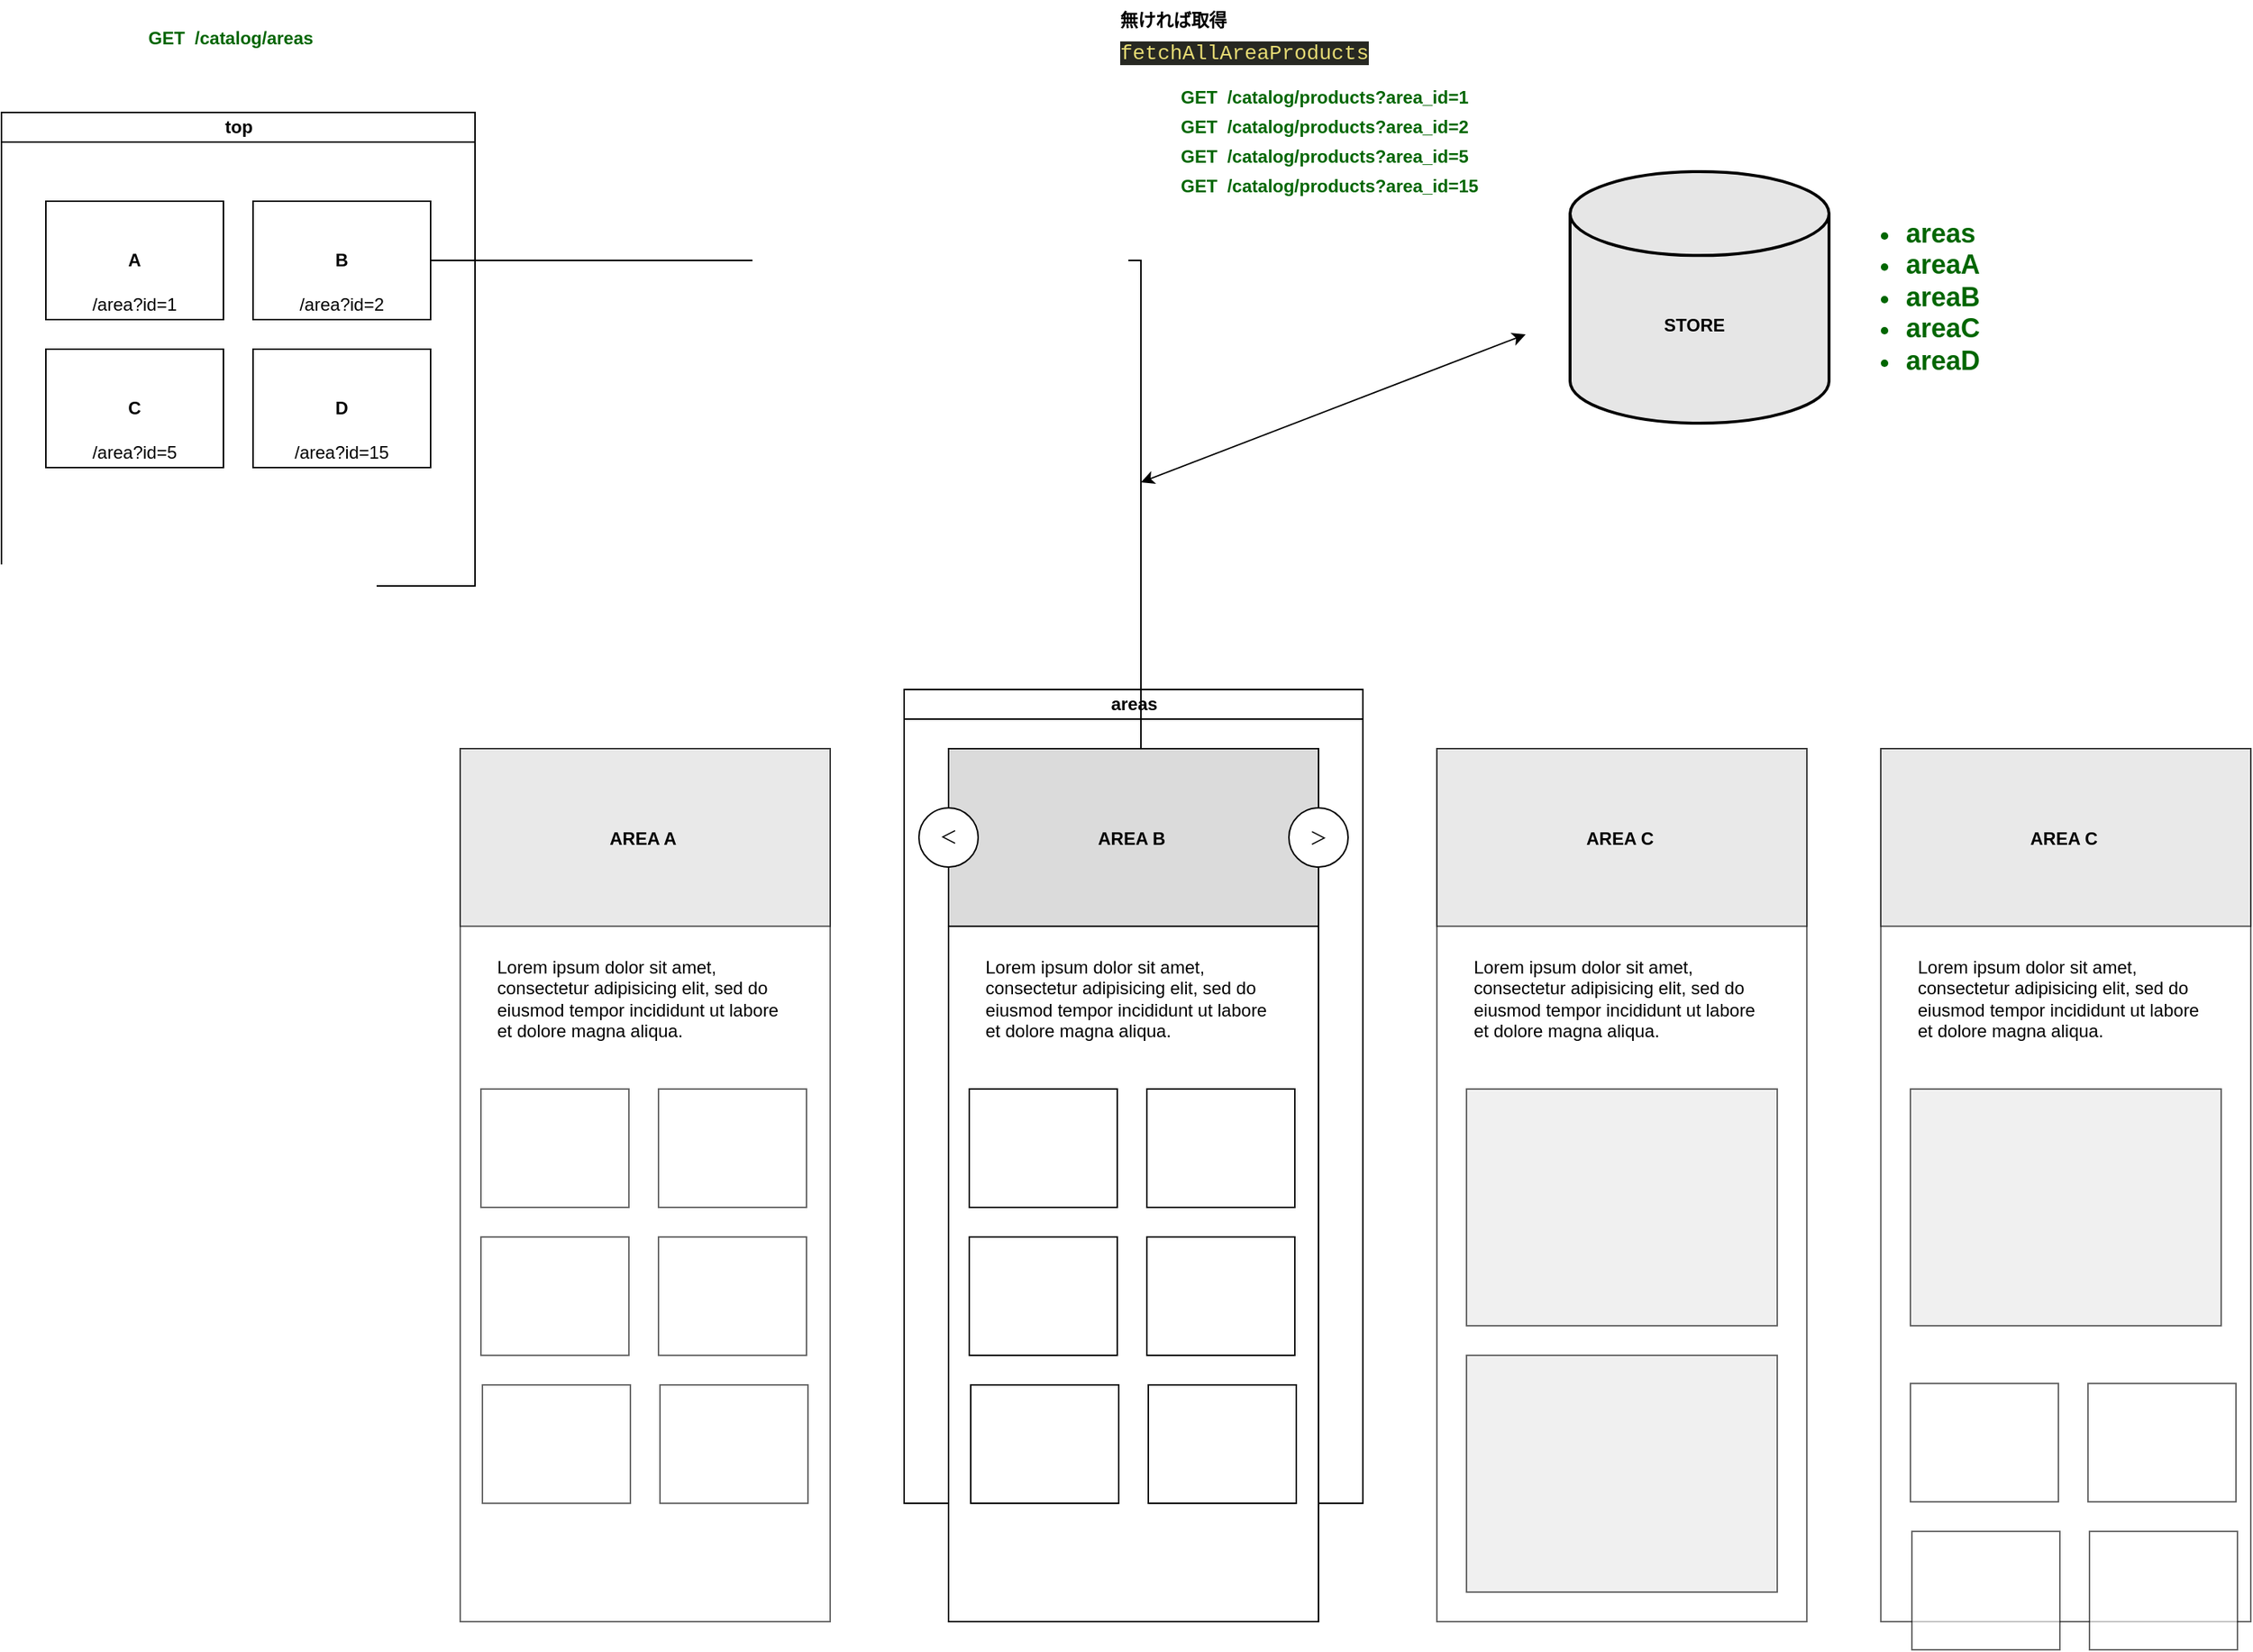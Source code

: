 <mxfile version="14.6.11" type="github">
  <diagram id="C5RBs43oDa-KdzZeNtuy" name="Page-1">
    <mxGraphModel dx="1773" dy="1271" grid="1" gridSize="10" guides="1" tooltips="1" connect="1" arrows="1" fold="1" page="1" pageScale="1" pageWidth="827" pageHeight="1169" math="0" shadow="0">
      <root>
        <mxCell id="WIyWlLk6GJQsqaUBKTNV-0" />
        <mxCell id="WIyWlLk6GJQsqaUBKTNV-1" parent="WIyWlLk6GJQsqaUBKTNV-0" />
        <mxCell id="VVKggrItEhhPszAlmE28-15" value="top" style="swimlane;html=1;startSize=20;horizontal=1;containerType=tree;" vertex="1" parent="WIyWlLk6GJQsqaUBKTNV-1">
          <mxGeometry x="60" y="130" width="320" height="320" as="geometry" />
        </mxCell>
        <mxCell id="VVKggrItEhhPszAlmE28-17" value="&lt;b&gt;A&lt;/b&gt;" style="whiteSpace=wrap;html=1;treeFolding=1;treeMoving=1;newEdgeStyle={&quot;edgeStyle&quot;:&quot;elbowEdgeStyle&quot;,&quot;startArrow&quot;:&quot;none&quot;,&quot;endArrow&quot;:&quot;none&quot;};" vertex="1" parent="VVKggrItEhhPszAlmE28-15">
          <mxGeometry x="30" y="60" width="120" height="80" as="geometry" />
        </mxCell>
        <mxCell id="VVKggrItEhhPszAlmE28-20" value="&lt;b&gt;B&lt;/b&gt;" style="whiteSpace=wrap;html=1;treeFolding=1;treeMoving=1;newEdgeStyle={&quot;edgeStyle&quot;:&quot;elbowEdgeStyle&quot;,&quot;startArrow&quot;:&quot;none&quot;,&quot;endArrow&quot;:&quot;none&quot;};" vertex="1" parent="VVKggrItEhhPszAlmE28-15">
          <mxGeometry x="170" y="60" width="120" height="80" as="geometry" />
        </mxCell>
        <mxCell id="VVKggrItEhhPszAlmE28-21" value="&lt;b&gt;C&lt;/b&gt;" style="whiteSpace=wrap;html=1;treeFolding=1;treeMoving=1;newEdgeStyle={&quot;edgeStyle&quot;:&quot;elbowEdgeStyle&quot;,&quot;startArrow&quot;:&quot;none&quot;,&quot;endArrow&quot;:&quot;none&quot;};" vertex="1" parent="VVKggrItEhhPszAlmE28-15">
          <mxGeometry x="30" y="160" width="120" height="80" as="geometry" />
        </mxCell>
        <mxCell id="VVKggrItEhhPszAlmE28-22" value="&lt;b&gt;D&lt;/b&gt;" style="whiteSpace=wrap;html=1;treeFolding=1;treeMoving=1;newEdgeStyle={&quot;edgeStyle&quot;:&quot;elbowEdgeStyle&quot;,&quot;startArrow&quot;:&quot;none&quot;,&quot;endArrow&quot;:&quot;none&quot;};" vertex="1" parent="VVKggrItEhhPszAlmE28-15">
          <mxGeometry x="170" y="160" width="120" height="80" as="geometry" />
        </mxCell>
        <UserObject label="/area?id=1" placeholders="1" id="VVKggrItEhhPszAlmE28-49">
          <mxCell style="text;html=1;strokeColor=none;fillColor=none;align=center;verticalAlign=middle;whiteSpace=wrap;overflow=hidden;" vertex="1" parent="VVKggrItEhhPszAlmE28-15">
            <mxGeometry x="10" y="120" width="160" height="20" as="geometry" />
          </mxCell>
        </UserObject>
        <UserObject label="/area?id=2" placeholders="1" id="VVKggrItEhhPszAlmE28-52">
          <mxCell style="text;html=1;strokeColor=none;fillColor=none;align=center;verticalAlign=middle;whiteSpace=wrap;overflow=hidden;" vertex="1" parent="VVKggrItEhhPszAlmE28-15">
            <mxGeometry x="150" y="120" width="160" height="20" as="geometry" />
          </mxCell>
        </UserObject>
        <UserObject label="/area?id=5" placeholders="1" id="VVKggrItEhhPszAlmE28-53">
          <mxCell style="text;html=1;strokeColor=none;fillColor=none;align=center;verticalAlign=middle;whiteSpace=wrap;overflow=hidden;" vertex="1" parent="VVKggrItEhhPszAlmE28-15">
            <mxGeometry x="10" y="220" width="160" height="20" as="geometry" />
          </mxCell>
        </UserObject>
        <UserObject label="/area?id=15" placeholders="1" id="VVKggrItEhhPszAlmE28-54">
          <mxCell style="text;html=1;strokeColor=none;fillColor=none;align=center;verticalAlign=middle;whiteSpace=wrap;overflow=hidden;" vertex="1" parent="VVKggrItEhhPszAlmE28-15">
            <mxGeometry x="150" y="220" width="160" height="20" as="geometry" />
          </mxCell>
        </UserObject>
        <mxCell id="VVKggrItEhhPszAlmE28-23" value="areas" style="swimlane;html=1;startSize=20;horizontal=1;containerType=tree;" vertex="1" parent="WIyWlLk6GJQsqaUBKTNV-1">
          <mxGeometry x="670" y="520" width="310" height="550" as="geometry" />
        </mxCell>
        <mxCell id="VVKggrItEhhPszAlmE28-36" value="" style="whiteSpace=wrap;html=1;treeFolding=1;treeMoving=1;newEdgeStyle={&quot;edgeStyle&quot;:&quot;elbowEdgeStyle&quot;,&quot;startArrow&quot;:&quot;none&quot;,&quot;endArrow&quot;:&quot;none&quot;};" vertex="1" parent="VVKggrItEhhPszAlmE28-23">
          <mxGeometry x="30" y="40" width="250" height="590" as="geometry" />
        </mxCell>
        <mxCell id="VVKggrItEhhPszAlmE28-37" value="&lt;h1&gt;&lt;br&gt;&lt;/h1&gt;&lt;p&gt;Lorem ipsum dolor sit amet, consectetur adipisicing elit, sed do eiusmod tempor incididunt ut labore et dolore magna aliqua.&lt;/p&gt;" style="text;html=1;strokeColor=none;fillColor=none;spacing=5;spacingTop=-20;whiteSpace=wrap;overflow=hidden;rounded=0;" vertex="1" parent="VVKggrItEhhPszAlmE28-23">
          <mxGeometry x="50" y="130" width="210" height="120" as="geometry" />
        </mxCell>
        <mxCell id="VVKggrItEhhPszAlmE28-43" value="" style="rounded=0;whiteSpace=wrap;html=1;fillColor=#DBDBDB;" vertex="1" parent="VVKggrItEhhPszAlmE28-23">
          <mxGeometry x="30" y="40" width="250" height="120" as="geometry" />
        </mxCell>
        <mxCell id="VVKggrItEhhPszAlmE28-44" value="" style="ellipse;whiteSpace=wrap;html=1;aspect=fixed;" vertex="1" parent="VVKggrItEhhPszAlmE28-23">
          <mxGeometry x="260" y="80" width="40" height="40" as="geometry" />
        </mxCell>
        <mxCell id="VVKggrItEhhPszAlmE28-45" value="" style="ellipse;whiteSpace=wrap;html=1;aspect=fixed;" vertex="1" parent="VVKggrItEhhPszAlmE28-23">
          <mxGeometry x="10" y="80" width="40" height="40" as="geometry" />
        </mxCell>
        <mxCell id="VVKggrItEhhPszAlmE28-46" value="＜" style="text;html=1;strokeColor=none;fillColor=none;align=center;verticalAlign=middle;whiteSpace=wrap;rounded=0;" vertex="1" parent="VVKggrItEhhPszAlmE28-23">
          <mxGeometry x="10" y="90" width="40" height="20" as="geometry" />
        </mxCell>
        <mxCell id="VVKggrItEhhPszAlmE28-47" value="＜" style="text;html=1;strokeColor=none;fillColor=none;align=center;verticalAlign=middle;whiteSpace=wrap;rounded=0;rotation=-180;" vertex="1" parent="VVKggrItEhhPszAlmE28-23">
          <mxGeometry x="260" y="90" width="40" height="20" as="geometry" />
        </mxCell>
        <mxCell id="VVKggrItEhhPszAlmE28-48" value="AREA B" style="text;strokeColor=none;fillColor=none;align=left;verticalAlign=top;spacingLeft=4;spacingRight=4;overflow=hidden;rotatable=0;points=[[0,0.5],[1,0.5]];portConstraint=eastwest;fontStyle=1" vertex="1" parent="VVKggrItEhhPszAlmE28-23">
          <mxGeometry x="125" y="87" width="60" height="26" as="geometry" />
        </mxCell>
        <mxCell id="VVKggrItEhhPszAlmE28-58" value="" style="rounded=0;whiteSpace=wrap;html=1;fontColor=#006600;fillColor=#ffffff;align=left;" vertex="1" parent="VVKggrItEhhPszAlmE28-23">
          <mxGeometry x="44" y="270" width="100" height="80" as="geometry" />
        </mxCell>
        <mxCell id="VVKggrItEhhPszAlmE28-59" value="" style="rounded=0;whiteSpace=wrap;html=1;fontColor=#006600;fillColor=#ffffff;align=left;" vertex="1" parent="VVKggrItEhhPszAlmE28-23">
          <mxGeometry x="164" y="270" width="100" height="80" as="geometry" />
        </mxCell>
        <mxCell id="VVKggrItEhhPszAlmE28-60" value="" style="rounded=0;whiteSpace=wrap;html=1;fontColor=#006600;fillColor=#ffffff;align=left;" vertex="1" parent="VVKggrItEhhPszAlmE28-23">
          <mxGeometry x="44" y="370" width="100" height="80" as="geometry" />
        </mxCell>
        <mxCell id="VVKggrItEhhPszAlmE28-61" value="" style="rounded=0;whiteSpace=wrap;html=1;fontColor=#006600;fillColor=#ffffff;align=left;" vertex="1" parent="VVKggrItEhhPszAlmE28-23">
          <mxGeometry x="164" y="370" width="100" height="80" as="geometry" />
        </mxCell>
        <mxCell id="VVKggrItEhhPszAlmE28-62" value="" style="rounded=0;whiteSpace=wrap;html=1;fontColor=#006600;fillColor=#ffffff;align=left;" vertex="1" parent="VVKggrItEhhPszAlmE28-23">
          <mxGeometry x="45" y="470" width="100" height="80" as="geometry" />
        </mxCell>
        <mxCell id="VVKggrItEhhPszAlmE28-63" value="" style="rounded=0;whiteSpace=wrap;html=1;fontColor=#006600;fillColor=#ffffff;align=left;" vertex="1" parent="VVKggrItEhhPszAlmE28-23">
          <mxGeometry x="165" y="470" width="100" height="80" as="geometry" />
        </mxCell>
        <mxCell id="VVKggrItEhhPszAlmE28-32" value="&lt;b&gt;GET&amp;nbsp; /catalog/products?area_id=1&lt;/b&gt;" style="text;html=1;strokeColor=none;fillColor=none;align=left;verticalAlign=middle;whiteSpace=wrap;rounded=0;fontColor=#006600;" vertex="1" parent="WIyWlLk6GJQsqaUBKTNV-1">
          <mxGeometry x="855" y="110" width="270" height="20" as="geometry" />
        </mxCell>
        <mxCell id="VVKggrItEhhPszAlmE28-33" value="&lt;b&gt;GET&amp;nbsp; /catalog/areas&lt;/b&gt;" style="text;html=1;strokeColor=none;fillColor=none;align=center;verticalAlign=middle;whiteSpace=wrap;rounded=0;fontColor=#006600;" vertex="1" parent="WIyWlLk6GJQsqaUBKTNV-1">
          <mxGeometry x="80" y="70" width="270" height="20" as="geometry" />
        </mxCell>
        <mxCell id="VVKggrItEhhPszAlmE28-35" value="" style="edgeStyle=elbowEdgeStyle;rounded=0;orthogonalLoop=1;jettySize=auto;html=1;elbow=horizontal;startArrow=none;endArrow=none;" edge="1" source="VVKggrItEhhPszAlmE28-20" target="VVKggrItEhhPszAlmE28-36" parent="WIyWlLk6GJQsqaUBKTNV-1">
          <mxGeometry relative="1" as="geometry">
            <Array as="points">
              <mxPoint x="830" y="450" />
            </Array>
          </mxGeometry>
        </mxCell>
        <mxCell id="VVKggrItEhhPszAlmE28-55" value="&lt;b&gt;GET&amp;nbsp; /catalog/products?area_id=2&lt;/b&gt;" style="text;html=1;strokeColor=none;fillColor=none;align=left;verticalAlign=middle;whiteSpace=wrap;rounded=0;fontColor=#006600;" vertex="1" parent="WIyWlLk6GJQsqaUBKTNV-1">
          <mxGeometry x="855" y="130" width="270" height="20" as="geometry" />
        </mxCell>
        <mxCell id="VVKggrItEhhPszAlmE28-56" value="&lt;b&gt;GET&amp;nbsp; /catalog/products?area_id=5&lt;/b&gt;" style="text;html=1;strokeColor=none;fillColor=none;align=left;verticalAlign=middle;whiteSpace=wrap;rounded=0;fontColor=#006600;" vertex="1" parent="WIyWlLk6GJQsqaUBKTNV-1">
          <mxGeometry x="855" y="150" width="270" height="20" as="geometry" />
        </mxCell>
        <mxCell id="VVKggrItEhhPszAlmE28-57" value="&lt;b&gt;GET&amp;nbsp; /catalog/products?area_id=15&lt;/b&gt;" style="text;html=1;strokeColor=none;fillColor=none;align=left;verticalAlign=middle;whiteSpace=wrap;rounded=0;fontColor=#006600;" vertex="1" parent="WIyWlLk6GJQsqaUBKTNV-1">
          <mxGeometry x="855" y="170" width="270" height="20" as="geometry" />
        </mxCell>
        <mxCell id="VVKggrItEhhPszAlmE28-64" value="" style="whiteSpace=wrap;html=1;treeFolding=1;treeMoving=1;newEdgeStyle={&quot;edgeStyle&quot;:&quot;elbowEdgeStyle&quot;,&quot;startArrow&quot;:&quot;none&quot;,&quot;endArrow&quot;:&quot;none&quot;};opacity=60;" vertex="1" parent="WIyWlLk6GJQsqaUBKTNV-1">
          <mxGeometry x="370" y="560" width="250" height="590" as="geometry" />
        </mxCell>
        <mxCell id="VVKggrItEhhPszAlmE28-65" value="&lt;h1&gt;&lt;br&gt;&lt;/h1&gt;&lt;p&gt;Lorem ipsum dolor sit amet, consectetur adipisicing elit, sed do eiusmod tempor incididunt ut labore et dolore magna aliqua.&lt;/p&gt;" style="text;html=1;strokeColor=none;fillColor=none;spacing=5;spacingTop=-20;whiteSpace=wrap;overflow=hidden;rounded=0;opacity=60;" vertex="1" parent="WIyWlLk6GJQsqaUBKTNV-1">
          <mxGeometry x="390" y="650" width="210" height="120" as="geometry" />
        </mxCell>
        <mxCell id="VVKggrItEhhPszAlmE28-66" value="" style="rounded=0;whiteSpace=wrap;html=1;fillColor=#DBDBDB;opacity=60;" vertex="1" parent="WIyWlLk6GJQsqaUBKTNV-1">
          <mxGeometry x="370" y="560" width="250" height="120" as="geometry" />
        </mxCell>
        <mxCell id="VVKggrItEhhPszAlmE28-67" value="AREA A" style="text;strokeColor=none;fillColor=none;align=left;verticalAlign=top;spacingLeft=4;spacingRight=4;overflow=hidden;rotatable=0;points=[[0,0.5],[1,0.5]];portConstraint=eastwest;fontStyle=1;opacity=60;" vertex="1" parent="WIyWlLk6GJQsqaUBKTNV-1">
          <mxGeometry x="465" y="607" width="60" height="26" as="geometry" />
        </mxCell>
        <mxCell id="VVKggrItEhhPszAlmE28-68" value="" style="rounded=0;whiteSpace=wrap;html=1;fontColor=#006600;fillColor=#ffffff;align=left;opacity=60;" vertex="1" parent="WIyWlLk6GJQsqaUBKTNV-1">
          <mxGeometry x="384" y="790" width="100" height="80" as="geometry" />
        </mxCell>
        <mxCell id="VVKggrItEhhPszAlmE28-69" value="" style="rounded=0;whiteSpace=wrap;html=1;fontColor=#006600;fillColor=#ffffff;align=left;opacity=60;" vertex="1" parent="WIyWlLk6GJQsqaUBKTNV-1">
          <mxGeometry x="504" y="790" width="100" height="80" as="geometry" />
        </mxCell>
        <mxCell id="VVKggrItEhhPszAlmE28-70" value="" style="rounded=0;whiteSpace=wrap;html=1;fontColor=#006600;fillColor=#ffffff;align=left;opacity=60;" vertex="1" parent="WIyWlLk6GJQsqaUBKTNV-1">
          <mxGeometry x="384" y="890" width="100" height="80" as="geometry" />
        </mxCell>
        <mxCell id="VVKggrItEhhPszAlmE28-71" value="" style="rounded=0;whiteSpace=wrap;html=1;fontColor=#006600;fillColor=#ffffff;align=left;opacity=60;" vertex="1" parent="WIyWlLk6GJQsqaUBKTNV-1">
          <mxGeometry x="504" y="890" width="100" height="80" as="geometry" />
        </mxCell>
        <mxCell id="VVKggrItEhhPszAlmE28-72" value="" style="rounded=0;whiteSpace=wrap;html=1;fontColor=#006600;fillColor=#ffffff;align=left;opacity=60;" vertex="1" parent="WIyWlLk6GJQsqaUBKTNV-1">
          <mxGeometry x="385" y="990" width="100" height="80" as="geometry" />
        </mxCell>
        <mxCell id="VVKggrItEhhPszAlmE28-73" value="" style="rounded=0;whiteSpace=wrap;html=1;fontColor=#006600;fillColor=#ffffff;align=left;opacity=60;" vertex="1" parent="WIyWlLk6GJQsqaUBKTNV-1">
          <mxGeometry x="505" y="990" width="100" height="80" as="geometry" />
        </mxCell>
        <mxCell id="VVKggrItEhhPszAlmE28-74" value="" style="whiteSpace=wrap;html=1;treeFolding=1;treeMoving=1;newEdgeStyle={&quot;edgeStyle&quot;:&quot;elbowEdgeStyle&quot;,&quot;startArrow&quot;:&quot;none&quot;,&quot;endArrow&quot;:&quot;none&quot;};opacity=60;" vertex="1" parent="WIyWlLk6GJQsqaUBKTNV-1">
          <mxGeometry x="1030" y="560" width="250" height="590" as="geometry" />
        </mxCell>
        <mxCell id="VVKggrItEhhPszAlmE28-75" value="&lt;h1&gt;&lt;br&gt;&lt;/h1&gt;&lt;p&gt;Lorem ipsum dolor sit amet, consectetur adipisicing elit, sed do eiusmod tempor incididunt ut labore et dolore magna aliqua.&lt;/p&gt;" style="text;html=1;strokeColor=none;fillColor=none;spacing=5;spacingTop=-20;whiteSpace=wrap;overflow=hidden;rounded=0;opacity=60;" vertex="1" parent="WIyWlLk6GJQsqaUBKTNV-1">
          <mxGeometry x="1050" y="650" width="210" height="120" as="geometry" />
        </mxCell>
        <mxCell id="VVKggrItEhhPszAlmE28-76" value="" style="rounded=0;whiteSpace=wrap;html=1;fillColor=#DBDBDB;opacity=60;" vertex="1" parent="WIyWlLk6GJQsqaUBKTNV-1">
          <mxGeometry x="1030" y="560" width="250" height="120" as="geometry" />
        </mxCell>
        <mxCell id="VVKggrItEhhPszAlmE28-77" value="AREA C" style="text;strokeColor=none;fillColor=none;align=left;verticalAlign=top;spacingLeft=4;spacingRight=4;overflow=hidden;rotatable=0;points=[[0,0.5],[1,0.5]];portConstraint=eastwest;fontStyle=1;opacity=60;" vertex="1" parent="WIyWlLk6GJQsqaUBKTNV-1">
          <mxGeometry x="1125" y="607" width="60" height="26" as="geometry" />
        </mxCell>
        <mxCell id="VVKggrItEhhPszAlmE28-78" value="" style="rounded=0;whiteSpace=wrap;html=1;fontColor=#006600;align=left;fillColor=#E6E6E6;opacity=60;" vertex="1" parent="WIyWlLk6GJQsqaUBKTNV-1">
          <mxGeometry x="1050" y="790" width="210" height="160" as="geometry" />
        </mxCell>
        <mxCell id="VVKggrItEhhPszAlmE28-84" value="" style="rounded=0;whiteSpace=wrap;html=1;fontColor=#006600;align=left;fillColor=#E6E6E6;opacity=60;" vertex="1" parent="WIyWlLk6GJQsqaUBKTNV-1">
          <mxGeometry x="1050" y="970" width="210" height="160" as="geometry" />
        </mxCell>
        <mxCell id="VVKggrItEhhPszAlmE28-85" value="" style="whiteSpace=wrap;html=1;treeFolding=1;treeMoving=1;newEdgeStyle={&quot;edgeStyle&quot;:&quot;elbowEdgeStyle&quot;,&quot;startArrow&quot;:&quot;none&quot;,&quot;endArrow&quot;:&quot;none&quot;};opacity=60;" vertex="1" parent="WIyWlLk6GJQsqaUBKTNV-1">
          <mxGeometry x="1330" y="560" width="250" height="590" as="geometry" />
        </mxCell>
        <mxCell id="VVKggrItEhhPszAlmE28-86" value="&lt;h1&gt;&lt;br&gt;&lt;/h1&gt;&lt;p&gt;Lorem ipsum dolor sit amet, consectetur adipisicing elit, sed do eiusmod tempor incididunt ut labore et dolore magna aliqua.&lt;/p&gt;" style="text;html=1;strokeColor=none;fillColor=none;spacing=5;spacingTop=-20;whiteSpace=wrap;overflow=hidden;rounded=0;opacity=60;" vertex="1" parent="WIyWlLk6GJQsqaUBKTNV-1">
          <mxGeometry x="1350" y="650" width="210" height="120" as="geometry" />
        </mxCell>
        <mxCell id="VVKggrItEhhPszAlmE28-87" value="" style="rounded=0;whiteSpace=wrap;html=1;fillColor=#DBDBDB;opacity=60;" vertex="1" parent="WIyWlLk6GJQsqaUBKTNV-1">
          <mxGeometry x="1330" y="560" width="250" height="120" as="geometry" />
        </mxCell>
        <mxCell id="VVKggrItEhhPszAlmE28-88" value="AREA C" style="text;strokeColor=none;fillColor=none;align=left;verticalAlign=top;spacingLeft=4;spacingRight=4;overflow=hidden;rotatable=0;points=[[0,0.5],[1,0.5]];portConstraint=eastwest;fontStyle=1;opacity=60;" vertex="1" parent="WIyWlLk6GJQsqaUBKTNV-1">
          <mxGeometry x="1425" y="607" width="60" height="26" as="geometry" />
        </mxCell>
        <mxCell id="VVKggrItEhhPszAlmE28-89" value="" style="rounded=0;whiteSpace=wrap;html=1;fontColor=#006600;align=left;fillColor=#E6E6E6;opacity=60;" vertex="1" parent="WIyWlLk6GJQsqaUBKTNV-1">
          <mxGeometry x="1350" y="790" width="210" height="160" as="geometry" />
        </mxCell>
        <mxCell id="VVKggrItEhhPszAlmE28-92" value="" style="rounded=0;whiteSpace=wrap;html=1;fontColor=#006600;fillColor=#ffffff;align=left;opacity=60;" vertex="1" parent="WIyWlLk6GJQsqaUBKTNV-1">
          <mxGeometry x="1350" y="989" width="100" height="80" as="geometry" />
        </mxCell>
        <mxCell id="VVKggrItEhhPszAlmE28-93" value="" style="rounded=0;whiteSpace=wrap;html=1;fontColor=#006600;fillColor=#ffffff;align=left;opacity=60;" vertex="1" parent="WIyWlLk6GJQsqaUBKTNV-1">
          <mxGeometry x="1470" y="989" width="100" height="80" as="geometry" />
        </mxCell>
        <mxCell id="VVKggrItEhhPszAlmE28-94" value="" style="rounded=0;whiteSpace=wrap;html=1;fontColor=#006600;fillColor=#ffffff;align=left;opacity=60;" vertex="1" parent="WIyWlLk6GJQsqaUBKTNV-1">
          <mxGeometry x="1351" y="1089" width="100" height="80" as="geometry" />
        </mxCell>
        <mxCell id="VVKggrItEhhPszAlmE28-95" value="" style="rounded=0;whiteSpace=wrap;html=1;fontColor=#006600;fillColor=#ffffff;align=left;opacity=60;" vertex="1" parent="WIyWlLk6GJQsqaUBKTNV-1">
          <mxGeometry x="1471" y="1089" width="100" height="80" as="geometry" />
        </mxCell>
        <mxCell id="VVKggrItEhhPszAlmE28-96" value="" style="strokeWidth=2;html=1;shape=mxgraph.flowchart.database;whiteSpace=wrap;fontColor=#006600;fillColor=#E6E6E6;align=left;" vertex="1" parent="WIyWlLk6GJQsqaUBKTNV-1">
          <mxGeometry x="1120" y="170" width="175" height="170" as="geometry" />
        </mxCell>
        <mxCell id="VVKggrItEhhPszAlmE28-97" value="STORE" style="text;strokeColor=none;fillColor=none;align=left;verticalAlign=top;spacingLeft=4;spacingRight=4;overflow=hidden;rotatable=0;points=[[0,0.5],[1,0.5]];portConstraint=eastwest;fontStyle=1" vertex="1" parent="WIyWlLk6GJQsqaUBKTNV-1">
          <mxGeometry x="1177.5" y="260" width="60" height="26" as="geometry" />
        </mxCell>
        <mxCell id="VVKggrItEhhPszAlmE28-98" value="&lt;span style=&quot;color: rgb(230 , 219 , 116) ; background-color: rgb(39 , 40 , 34) ; font-family: &amp;#34;menlo&amp;#34; , &amp;#34;monaco&amp;#34; , &amp;#34;courier new&amp;#34; , monospace ; font-size: 14px&quot;&gt;fetchAllAreaProducts&lt;/span&gt;" style="text;html=1;strokeColor=none;fillColor=none;align=center;verticalAlign=middle;whiteSpace=wrap;rounded=0;fontColor=#006600;" vertex="1" parent="WIyWlLk6GJQsqaUBKTNV-1">
          <mxGeometry x="765" y="80" width="270" height="20" as="geometry" />
        </mxCell>
        <mxCell id="VVKggrItEhhPszAlmE28-107" value="" style="endArrow=classic;startArrow=classic;html=1;fontColor=#006600;" edge="1" parent="WIyWlLk6GJQsqaUBKTNV-1">
          <mxGeometry width="50" height="50" relative="1" as="geometry">
            <mxPoint x="830" y="380" as="sourcePoint" />
            <mxPoint x="1090" y="280" as="targetPoint" />
          </mxGeometry>
        </mxCell>
        <mxCell id="VVKggrItEhhPszAlmE28-108" value="&lt;ul style=&quot;font-size: 18px&quot;&gt;&lt;li&gt;areas&lt;/li&gt;&lt;li&gt;areaA&lt;/li&gt;&lt;li&gt;areaB&lt;/li&gt;&lt;li&gt;areaC&lt;br&gt;&lt;/li&gt;&lt;li&gt;areaD&lt;br&gt;&lt;/li&gt;&lt;/ul&gt;" style="text;strokeColor=none;fillColor=none;html=1;whiteSpace=wrap;verticalAlign=middle;overflow=hidden;fontColor=#006600;opacity=10;align=left;fontStyle=1" vertex="1" parent="WIyWlLk6GJQsqaUBKTNV-1">
          <mxGeometry x="1305" y="153" width="180" height="204" as="geometry" />
        </mxCell>
        <mxCell id="VVKggrItEhhPszAlmE28-109" value="無ければ取得" style="text;strokeColor=none;fillColor=none;align=left;verticalAlign=top;spacingLeft=4;spacingRight=4;overflow=hidden;rotatable=0;points=[[0,0.5],[1,0.5]];portConstraint=eastwest;opacity=10;fontStyle=1" vertex="1" parent="WIyWlLk6GJQsqaUBKTNV-1">
          <mxGeometry x="810" y="54" width="130" height="26" as="geometry" />
        </mxCell>
      </root>
    </mxGraphModel>
  </diagram>
</mxfile>
